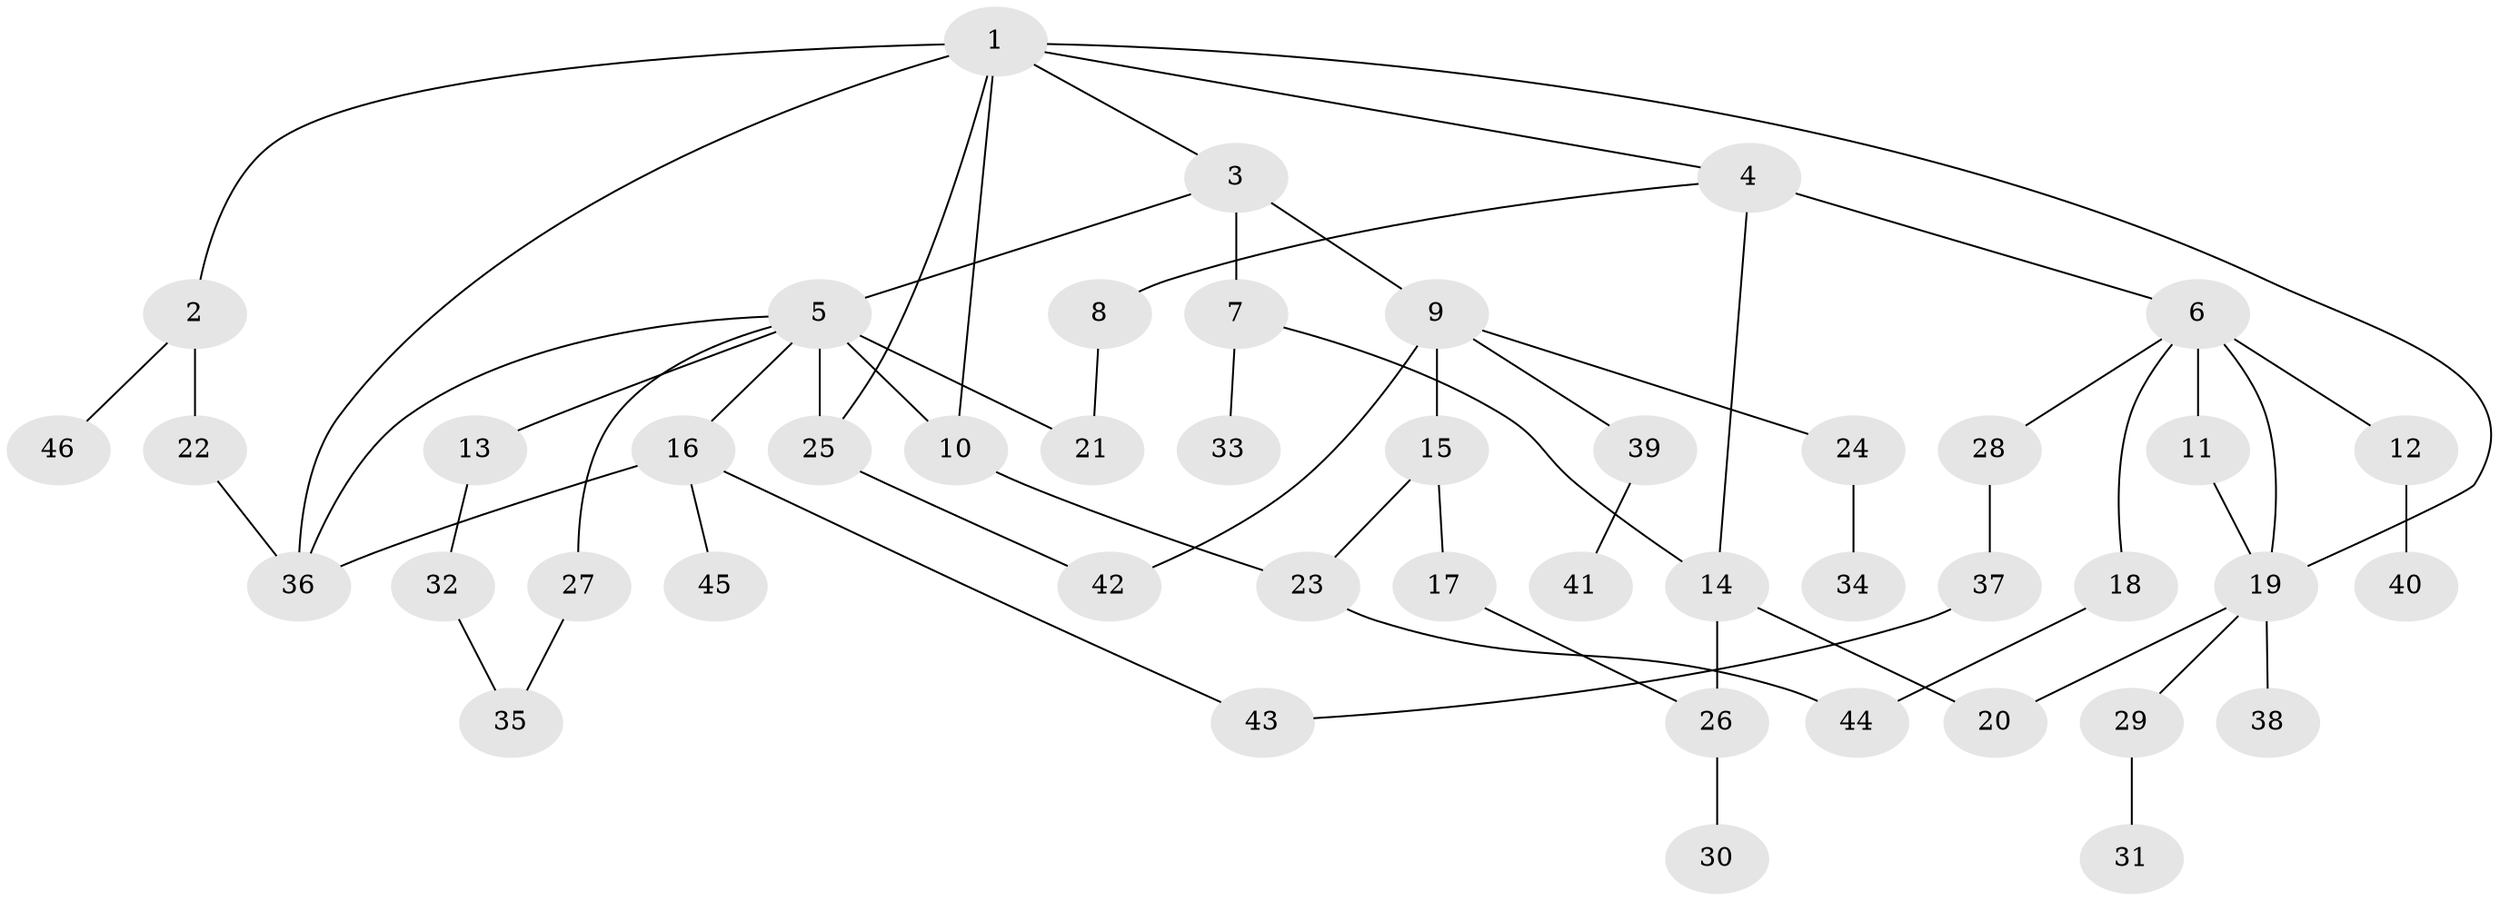 // original degree distribution, {8: 0.011111111111111112, 4: 0.1, 2: 0.32222222222222224, 5: 0.05555555555555555, 6: 0.011111111111111112, 7: 0.022222222222222223, 3: 0.13333333333333333, 1: 0.34444444444444444}
// Generated by graph-tools (version 1.1) at 2025/49/03/04/25 22:49:06]
// undirected, 46 vertices, 61 edges
graph export_dot {
  node [color=gray90,style=filled];
  1;
  2;
  3;
  4;
  5;
  6;
  7;
  8;
  9;
  10;
  11;
  12;
  13;
  14;
  15;
  16;
  17;
  18;
  19;
  20;
  21;
  22;
  23;
  24;
  25;
  26;
  27;
  28;
  29;
  30;
  31;
  32;
  33;
  34;
  35;
  36;
  37;
  38;
  39;
  40;
  41;
  42;
  43;
  44;
  45;
  46;
  1 -- 2 [weight=1.0];
  1 -- 3 [weight=1.0];
  1 -- 4 [weight=1.0];
  1 -- 10 [weight=1.0];
  1 -- 19 [weight=1.0];
  1 -- 25 [weight=1.0];
  1 -- 36 [weight=1.0];
  2 -- 22 [weight=1.0];
  2 -- 46 [weight=1.0];
  3 -- 5 [weight=1.0];
  3 -- 7 [weight=2.0];
  3 -- 9 [weight=1.0];
  4 -- 6 [weight=2.0];
  4 -- 8 [weight=1.0];
  4 -- 14 [weight=1.0];
  5 -- 10 [weight=4.0];
  5 -- 13 [weight=1.0];
  5 -- 16 [weight=1.0];
  5 -- 21 [weight=1.0];
  5 -- 25 [weight=1.0];
  5 -- 27 [weight=1.0];
  5 -- 36 [weight=1.0];
  6 -- 11 [weight=1.0];
  6 -- 12 [weight=3.0];
  6 -- 18 [weight=1.0];
  6 -- 19 [weight=1.0];
  6 -- 28 [weight=1.0];
  7 -- 14 [weight=1.0];
  7 -- 33 [weight=1.0];
  8 -- 21 [weight=1.0];
  9 -- 15 [weight=1.0];
  9 -- 24 [weight=1.0];
  9 -- 39 [weight=1.0];
  9 -- 42 [weight=1.0];
  10 -- 23 [weight=1.0];
  11 -- 19 [weight=1.0];
  12 -- 40 [weight=1.0];
  13 -- 32 [weight=1.0];
  14 -- 20 [weight=1.0];
  14 -- 26 [weight=1.0];
  15 -- 17 [weight=1.0];
  15 -- 23 [weight=1.0];
  16 -- 36 [weight=1.0];
  16 -- 43 [weight=1.0];
  16 -- 45 [weight=1.0];
  17 -- 26 [weight=1.0];
  18 -- 44 [weight=1.0];
  19 -- 20 [weight=1.0];
  19 -- 29 [weight=1.0];
  19 -- 38 [weight=1.0];
  22 -- 36 [weight=2.0];
  23 -- 44 [weight=1.0];
  24 -- 34 [weight=1.0];
  25 -- 42 [weight=1.0];
  26 -- 30 [weight=2.0];
  27 -- 35 [weight=1.0];
  28 -- 37 [weight=1.0];
  29 -- 31 [weight=1.0];
  32 -- 35 [weight=1.0];
  37 -- 43 [weight=1.0];
  39 -- 41 [weight=1.0];
}
